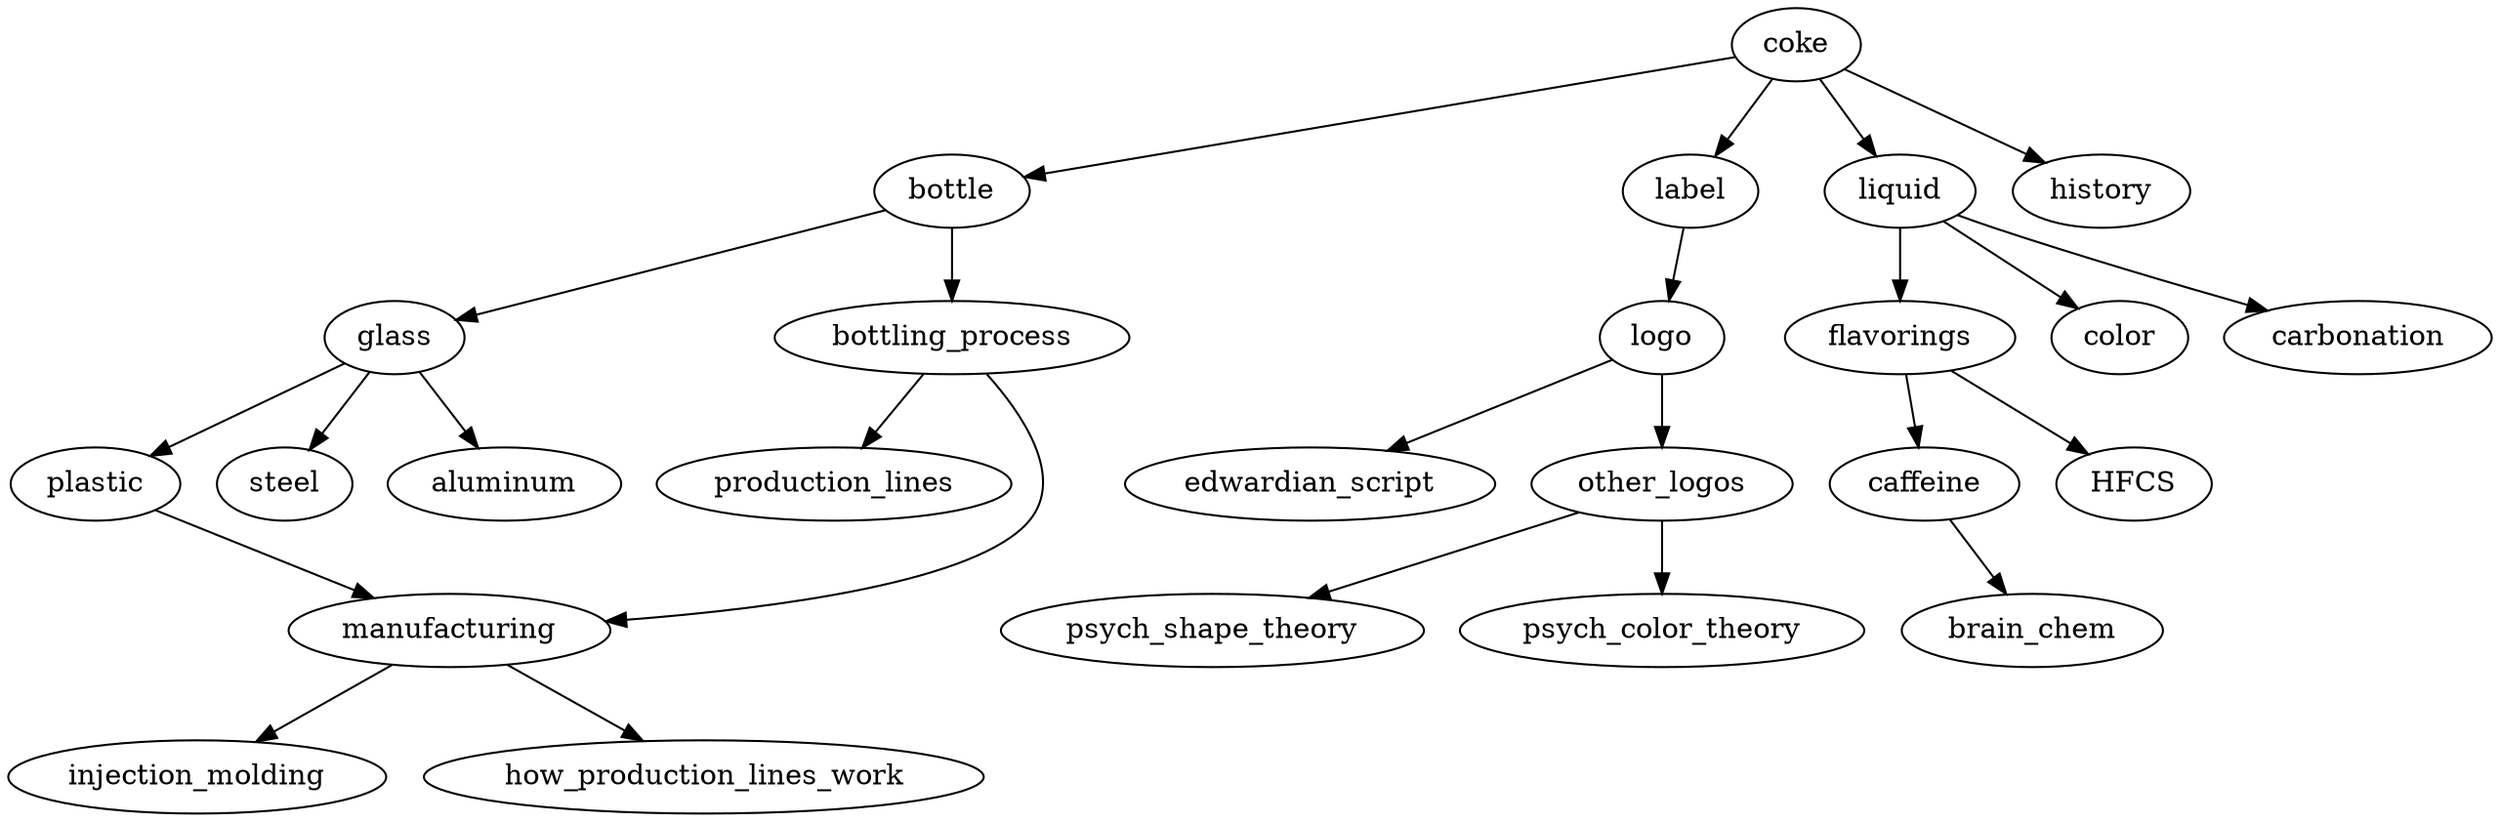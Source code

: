 digraph coke {
    coke -> bottle
    coke -> label
    coke -> liquid
    coke -> history
    
    bottle -> glass
    bottle -> bottling_process

    bottling_process -> production_lines
    bottling_process -> manufacturing

    glass -> plastic
    glass -> steel
    glass -> aluminum

    plastic -> manufacturing -> injection_molding

    manufacturing -> how_production_lines_work

    label -> logo

    logo -> edwardian_script
    logo -> other_logos

    other_logos -> psych_shape_theory
    other_logos -> psych_color_theory

    liquid -> flavorings
    liquid -> color
    liquid -> carbonation

    flavorings -> caffeine
    flavorings -> HFCS

    caffeine -> brain_chem
}
